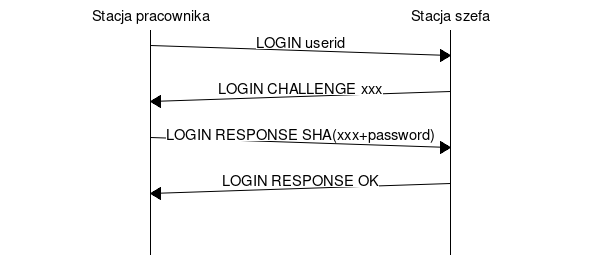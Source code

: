 msc {
    arcgradient=10;

    a [label="Stacja pracownika"], b [label="Stacja szefa"];

    a => b [label="LOGIN userid"];
    a <= b [label="LOGIN CHALLENGE xxx"];
    a => b [label="LOGIN RESPONSE SHA(xxx+password)"];
    a <= b [label="LOGIN RESPONSE OK"];
   |||;
}